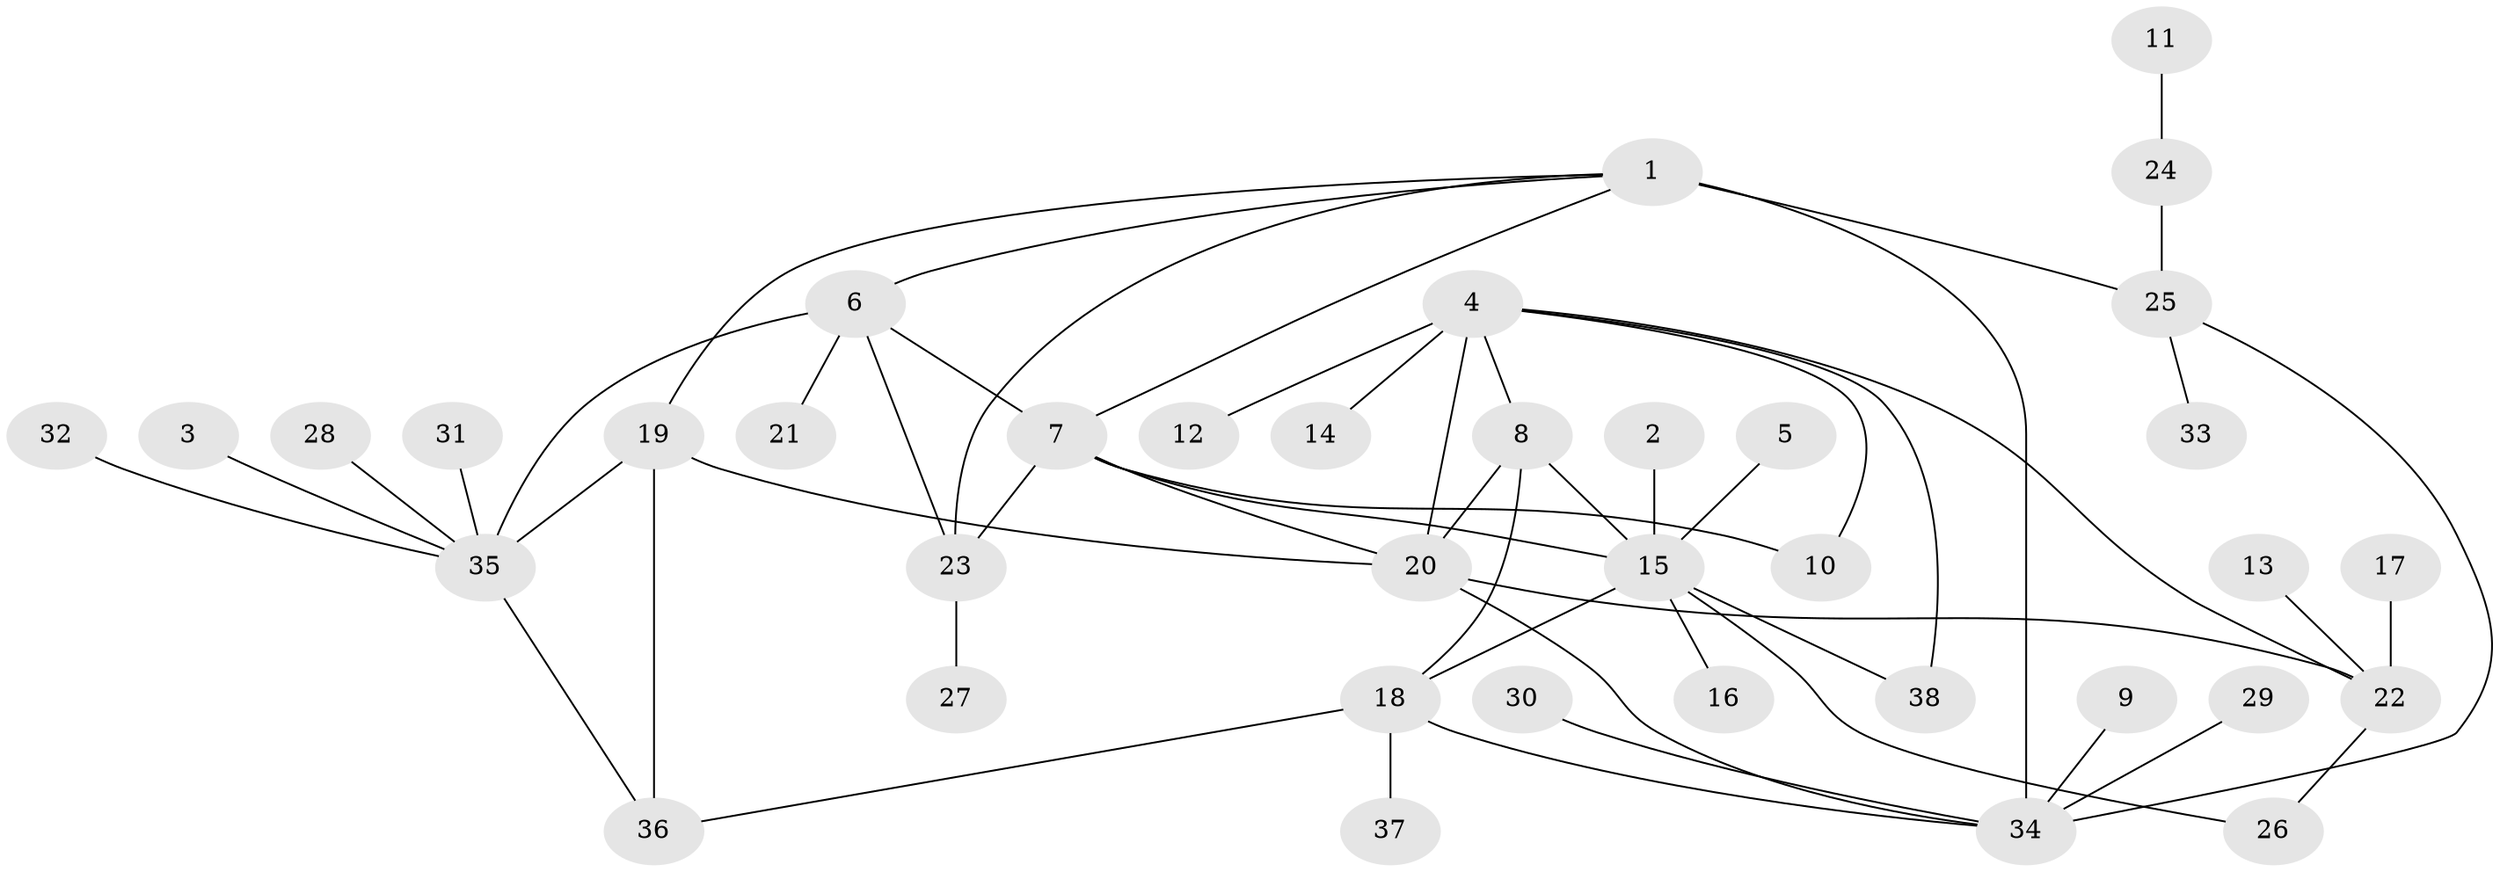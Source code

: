 // original degree distribution, {11: 0.011363636363636364, 7: 0.045454545454545456, 3: 0.056818181818181816, 6: 0.03409090909090909, 10: 0.03409090909090909, 4: 0.06818181818181818, 5: 0.011363636363636364, 8: 0.022727272727272728, 2: 0.1590909090909091, 1: 0.5568181818181818}
// Generated by graph-tools (version 1.1) at 2025/37/03/04/25 23:37:33]
// undirected, 38 vertices, 54 edges
graph export_dot {
  node [color=gray90,style=filled];
  1;
  2;
  3;
  4;
  5;
  6;
  7;
  8;
  9;
  10;
  11;
  12;
  13;
  14;
  15;
  16;
  17;
  18;
  19;
  20;
  21;
  22;
  23;
  24;
  25;
  26;
  27;
  28;
  29;
  30;
  31;
  32;
  33;
  34;
  35;
  36;
  37;
  38;
  1 -- 6 [weight=1.0];
  1 -- 7 [weight=1.0];
  1 -- 19 [weight=1.0];
  1 -- 23 [weight=1.0];
  1 -- 25 [weight=2.0];
  1 -- 34 [weight=2.0];
  2 -- 15 [weight=1.0];
  3 -- 35 [weight=1.0];
  4 -- 8 [weight=1.0];
  4 -- 10 [weight=1.0];
  4 -- 12 [weight=1.0];
  4 -- 14 [weight=1.0];
  4 -- 20 [weight=2.0];
  4 -- 22 [weight=1.0];
  4 -- 38 [weight=1.0];
  5 -- 15 [weight=1.0];
  6 -- 7 [weight=1.0];
  6 -- 21 [weight=1.0];
  6 -- 23 [weight=1.0];
  6 -- 35 [weight=1.0];
  7 -- 10 [weight=1.0];
  7 -- 15 [weight=1.0];
  7 -- 20 [weight=1.0];
  7 -- 23 [weight=1.0];
  8 -- 15 [weight=1.0];
  8 -- 18 [weight=2.0];
  8 -- 20 [weight=1.0];
  9 -- 34 [weight=1.0];
  11 -- 24 [weight=1.0];
  13 -- 22 [weight=1.0];
  15 -- 16 [weight=1.0];
  15 -- 18 [weight=2.0];
  15 -- 26 [weight=1.0];
  15 -- 38 [weight=1.0];
  17 -- 22 [weight=1.0];
  18 -- 34 [weight=1.0];
  18 -- 36 [weight=1.0];
  18 -- 37 [weight=1.0];
  19 -- 20 [weight=1.0];
  19 -- 35 [weight=1.0];
  19 -- 36 [weight=2.0];
  20 -- 22 [weight=2.0];
  20 -- 34 [weight=1.0];
  22 -- 26 [weight=1.0];
  23 -- 27 [weight=1.0];
  24 -- 25 [weight=1.0];
  25 -- 33 [weight=1.0];
  25 -- 34 [weight=1.0];
  28 -- 35 [weight=1.0];
  29 -- 34 [weight=1.0];
  30 -- 34 [weight=1.0];
  31 -- 35 [weight=1.0];
  32 -- 35 [weight=1.0];
  35 -- 36 [weight=2.0];
}

